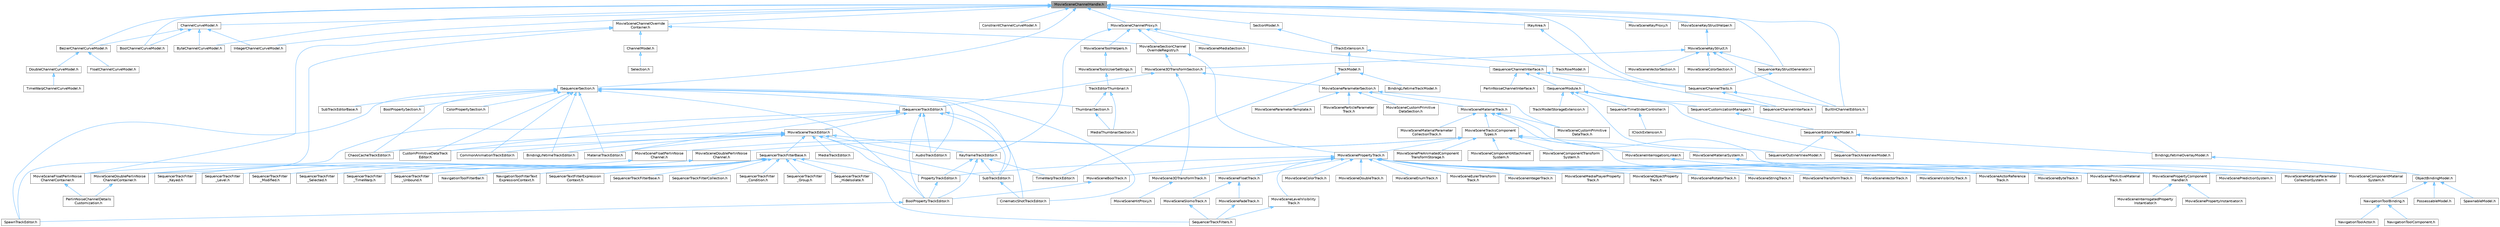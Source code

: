digraph "MovieSceneChannelHandle.h"
{
 // INTERACTIVE_SVG=YES
 // LATEX_PDF_SIZE
  bgcolor="transparent";
  edge [fontname=Helvetica,fontsize=10,labelfontname=Helvetica,labelfontsize=10];
  node [fontname=Helvetica,fontsize=10,shape=box,height=0.2,width=0.4];
  Node1 [id="Node000001",label="MovieSceneChannelHandle.h",height=0.2,width=0.4,color="gray40", fillcolor="grey60", style="filled", fontcolor="black",tooltip=" "];
  Node1 -> Node2 [id="edge1_Node000001_Node000002",dir="back",color="steelblue1",style="solid",tooltip=" "];
  Node2 [id="Node000002",label="BezierChannelCurveModel.h",height=0.2,width=0.4,color="grey40", fillcolor="white", style="filled",URL="$d3/d63/BezierChannelCurveModel_8h.html",tooltip=" "];
  Node2 -> Node3 [id="edge2_Node000002_Node000003",dir="back",color="steelblue1",style="solid",tooltip=" "];
  Node3 [id="Node000003",label="DoubleChannelCurveModel.h",height=0.2,width=0.4,color="grey40", fillcolor="white", style="filled",URL="$d1/d5b/DoubleChannelCurveModel_8h.html",tooltip=" "];
  Node3 -> Node4 [id="edge3_Node000003_Node000004",dir="back",color="steelblue1",style="solid",tooltip=" "];
  Node4 [id="Node000004",label="TimeWarpChannelCurveModel.h",height=0.2,width=0.4,color="grey40", fillcolor="white", style="filled",URL="$d6/d46/TimeWarpChannelCurveModel_8h.html",tooltip=" "];
  Node2 -> Node5 [id="edge4_Node000002_Node000005",dir="back",color="steelblue1",style="solid",tooltip=" "];
  Node5 [id="Node000005",label="FloatChannelCurveModel.h",height=0.2,width=0.4,color="grey40", fillcolor="white", style="filled",URL="$d0/d27/FloatChannelCurveModel_8h.html",tooltip=" "];
  Node1 -> Node6 [id="edge5_Node000001_Node000006",dir="back",color="steelblue1",style="solid",tooltip=" "];
  Node6 [id="Node000006",label="BoolChannelCurveModel.h",height=0.2,width=0.4,color="grey40", fillcolor="white", style="filled",URL="$d0/d51/BoolChannelCurveModel_8h.html",tooltip=" "];
  Node1 -> Node7 [id="edge6_Node000001_Node000007",dir="back",color="steelblue1",style="solid",tooltip=" "];
  Node7 [id="Node000007",label="BuiltInChannelEditors.h",height=0.2,width=0.4,color="grey40", fillcolor="white", style="filled",URL="$df/daf/BuiltInChannelEditors_8h.html",tooltip=" "];
  Node1 -> Node8 [id="edge7_Node000001_Node000008",dir="back",color="steelblue1",style="solid",tooltip=" "];
  Node8 [id="Node000008",label="ByteChannelCurveModel.h",height=0.2,width=0.4,color="grey40", fillcolor="white", style="filled",URL="$d8/d3d/ByteChannelCurveModel_8h.html",tooltip=" "];
  Node1 -> Node9 [id="edge8_Node000001_Node000009",dir="back",color="steelblue1",style="solid",tooltip=" "];
  Node9 [id="Node000009",label="ChannelCurveModel.h",height=0.2,width=0.4,color="grey40", fillcolor="white", style="filled",URL="$de/dfa/ChannelCurveModel_8h.html",tooltip=" "];
  Node9 -> Node2 [id="edge9_Node000009_Node000002",dir="back",color="steelblue1",style="solid",tooltip=" "];
  Node9 -> Node6 [id="edge10_Node000009_Node000006",dir="back",color="steelblue1",style="solid",tooltip=" "];
  Node9 -> Node8 [id="edge11_Node000009_Node000008",dir="back",color="steelblue1",style="solid",tooltip=" "];
  Node9 -> Node10 [id="edge12_Node000009_Node000010",dir="back",color="steelblue1",style="solid",tooltip=" "];
  Node10 [id="Node000010",label="IntegerChannelCurveModel.h",height=0.2,width=0.4,color="grey40", fillcolor="white", style="filled",URL="$df/d26/IntegerChannelCurveModel_8h.html",tooltip=" "];
  Node1 -> Node11 [id="edge13_Node000001_Node000011",dir="back",color="steelblue1",style="solid",tooltip=" "];
  Node11 [id="Node000011",label="ConstraintChannelCurveModel.h",height=0.2,width=0.4,color="grey40", fillcolor="white", style="filled",URL="$d9/d5f/ConstraintChannelCurveModel_8h.html",tooltip=" "];
  Node1 -> Node12 [id="edge14_Node000001_Node000012",dir="back",color="steelblue1",style="solid",tooltip=" "];
  Node12 [id="Node000012",label="IKeyArea.h",height=0.2,width=0.4,color="grey40", fillcolor="white", style="filled",URL="$dc/db5/IKeyArea_8h.html",tooltip=" "];
  Node12 -> Node13 [id="edge15_Node000012_Node000013",dir="back",color="steelblue1",style="solid",tooltip=" "];
  Node13 [id="Node000013",label="SequencerChannelInterface.h",height=0.2,width=0.4,color="grey40", fillcolor="white", style="filled",URL="$da/d51/SequencerChannelInterface_8h.html",tooltip=" "];
  Node1 -> Node14 [id="edge16_Node000001_Node000014",dir="back",color="steelblue1",style="solid",tooltip=" "];
  Node14 [id="Node000014",label="ISequencerSection.h",height=0.2,width=0.4,color="grey40", fillcolor="white", style="filled",URL="$d7/d4b/ISequencerSection_8h.html",tooltip=" "];
  Node14 -> Node15 [id="edge17_Node000014_Node000015",dir="back",color="steelblue1",style="solid",tooltip=" "];
  Node15 [id="Node000015",label="AudioTrackEditor.h",height=0.2,width=0.4,color="grey40", fillcolor="white", style="filled",URL="$dd/d96/AudioTrackEditor_8h.html",tooltip=" "];
  Node14 -> Node16 [id="edge18_Node000014_Node000016",dir="back",color="steelblue1",style="solid",tooltip=" "];
  Node16 [id="Node000016",label="BindingLifetimeTrackEditor.h",height=0.2,width=0.4,color="grey40", fillcolor="white", style="filled",URL="$db/d3c/BindingLifetimeTrackEditor_8h.html",tooltip=" "];
  Node14 -> Node17 [id="edge19_Node000014_Node000017",dir="back",color="steelblue1",style="solid",tooltip=" "];
  Node17 [id="Node000017",label="BoolPropertySection.h",height=0.2,width=0.4,color="grey40", fillcolor="white", style="filled",URL="$d3/da6/BoolPropertySection_8h.html",tooltip=" "];
  Node14 -> Node18 [id="edge20_Node000014_Node000018",dir="back",color="steelblue1",style="solid",tooltip=" "];
  Node18 [id="Node000018",label="BoolPropertyTrackEditor.h",height=0.2,width=0.4,color="grey40", fillcolor="white", style="filled",URL="$db/d07/BoolPropertyTrackEditor_8h.html",tooltip=" "];
  Node18 -> Node19 [id="edge21_Node000018_Node000019",dir="back",color="steelblue1",style="solid",tooltip=" "];
  Node19 [id="Node000019",label="SpawnTrackEditor.h",height=0.2,width=0.4,color="grey40", fillcolor="white", style="filled",URL="$d5/dac/SpawnTrackEditor_8h.html",tooltip=" "];
  Node14 -> Node20 [id="edge22_Node000014_Node000020",dir="back",color="steelblue1",style="solid",tooltip=" "];
  Node20 [id="Node000020",label="ChaosCacheTrackEditor.h",height=0.2,width=0.4,color="grey40", fillcolor="white", style="filled",URL="$db/d36/ChaosCacheTrackEditor_8h.html",tooltip=" "];
  Node14 -> Node21 [id="edge23_Node000014_Node000021",dir="back",color="steelblue1",style="solid",tooltip=" "];
  Node21 [id="Node000021",label="CinematicShotTrackEditor.h",height=0.2,width=0.4,color="grey40", fillcolor="white", style="filled",URL="$d3/d0c/CinematicShotTrackEditor_8h.html",tooltip=" "];
  Node14 -> Node22 [id="edge24_Node000014_Node000022",dir="back",color="steelblue1",style="solid",tooltip=" "];
  Node22 [id="Node000022",label="ColorPropertySection.h",height=0.2,width=0.4,color="grey40", fillcolor="white", style="filled",URL="$d9/d2f/ColorPropertySection_8h.html",tooltip=" "];
  Node14 -> Node23 [id="edge25_Node000014_Node000023",dir="back",color="steelblue1",style="solid",tooltip=" "];
  Node23 [id="Node000023",label="CommonAnimationTrackEditor.h",height=0.2,width=0.4,color="grey40", fillcolor="white", style="filled",URL="$d9/d6e/CommonAnimationTrackEditor_8h.html",tooltip=" "];
  Node14 -> Node24 [id="edge26_Node000014_Node000024",dir="back",color="steelblue1",style="solid",tooltip=" "];
  Node24 [id="Node000024",label="CustomPrimitiveDataTrack\lEditor.h",height=0.2,width=0.4,color="grey40", fillcolor="white", style="filled",URL="$dc/d8f/CustomPrimitiveDataTrackEditor_8h.html",tooltip=" "];
  Node14 -> Node25 [id="edge27_Node000014_Node000025",dir="back",color="steelblue1",style="solid",tooltip=" "];
  Node25 [id="Node000025",label="ISequencerTrackEditor.h",height=0.2,width=0.4,color="grey40", fillcolor="white", style="filled",URL="$df/dca/ISequencerTrackEditor_8h.html",tooltip=" "];
  Node25 -> Node15 [id="edge28_Node000025_Node000015",dir="back",color="steelblue1",style="solid",tooltip=" "];
  Node25 -> Node18 [id="edge29_Node000025_Node000018",dir="back",color="steelblue1",style="solid",tooltip=" "];
  Node25 -> Node21 [id="edge30_Node000025_Node000021",dir="back",color="steelblue1",style="solid",tooltip=" "];
  Node25 -> Node24 [id="edge31_Node000025_Node000024",dir="back",color="steelblue1",style="solid",tooltip=" "];
  Node25 -> Node26 [id="edge32_Node000025_Node000026",dir="back",color="steelblue1",style="solid",tooltip=" "];
  Node26 [id="Node000026",label="MaterialTrackEditor.h",height=0.2,width=0.4,color="grey40", fillcolor="white", style="filled",URL="$d1/d9f/MaterialTrackEditor_8h.html",tooltip=" "];
  Node25 -> Node27 [id="edge33_Node000025_Node000027",dir="back",color="steelblue1",style="solid",tooltip=" "];
  Node27 [id="Node000027",label="MovieSceneTrackEditor.h",height=0.2,width=0.4,color="grey40", fillcolor="white", style="filled",URL="$db/d6c/MovieSceneTrackEditor_8h.html",tooltip=" "];
  Node27 -> Node15 [id="edge34_Node000027_Node000015",dir="back",color="steelblue1",style="solid",tooltip=" "];
  Node27 -> Node16 [id="edge35_Node000027_Node000016",dir="back",color="steelblue1",style="solid",tooltip=" "];
  Node27 -> Node20 [id="edge36_Node000027_Node000020",dir="back",color="steelblue1",style="solid",tooltip=" "];
  Node27 -> Node23 [id="edge37_Node000027_Node000023",dir="back",color="steelblue1",style="solid",tooltip=" "];
  Node27 -> Node24 [id="edge38_Node000027_Node000024",dir="back",color="steelblue1",style="solid",tooltip=" "];
  Node27 -> Node28 [id="edge39_Node000027_Node000028",dir="back",color="steelblue1",style="solid",tooltip=" "];
  Node28 [id="Node000028",label="KeyframeTrackEditor.h",height=0.2,width=0.4,color="grey40", fillcolor="white", style="filled",URL="$dd/d47/KeyframeTrackEditor_8h.html",tooltip=" "];
  Node28 -> Node18 [id="edge40_Node000028_Node000018",dir="back",color="steelblue1",style="solid",tooltip=" "];
  Node28 -> Node29 [id="edge41_Node000028_Node000029",dir="back",color="steelblue1",style="solid",tooltip=" "];
  Node29 [id="Node000029",label="PropertyTrackEditor.h",height=0.2,width=0.4,color="grey40", fillcolor="white", style="filled",URL="$da/d9a/PropertyTrackEditor_8h.html",tooltip=" "];
  Node29 -> Node18 [id="edge42_Node000029_Node000018",dir="back",color="steelblue1",style="solid",tooltip=" "];
  Node28 -> Node30 [id="edge43_Node000028_Node000030",dir="back",color="steelblue1",style="solid",tooltip=" "];
  Node30 [id="Node000030",label="SubTrackEditor.h",height=0.2,width=0.4,color="grey40", fillcolor="white", style="filled",URL="$d8/d5b/SubTrackEditor_8h.html",tooltip=" "];
  Node30 -> Node21 [id="edge44_Node000030_Node000021",dir="back",color="steelblue1",style="solid",tooltip=" "];
  Node28 -> Node31 [id="edge45_Node000028_Node000031",dir="back",color="steelblue1",style="solid",tooltip=" "];
  Node31 [id="Node000031",label="TimeWarpTrackEditor.h",height=0.2,width=0.4,color="grey40", fillcolor="white", style="filled",URL="$dc/d2e/TimeWarpTrackEditor_8h.html",tooltip=" "];
  Node27 -> Node26 [id="edge46_Node000027_Node000026",dir="back",color="steelblue1",style="solid",tooltip=" "];
  Node27 -> Node32 [id="edge47_Node000027_Node000032",dir="back",color="steelblue1",style="solid",tooltip=" "];
  Node32 [id="Node000032",label="MediaTrackEditor.h",height=0.2,width=0.4,color="grey40", fillcolor="white", style="filled",URL="$d0/d41/MediaTrackEditor_8h.html",tooltip=" "];
  Node27 -> Node29 [id="edge48_Node000027_Node000029",dir="back",color="steelblue1",style="solid",tooltip=" "];
  Node27 -> Node33 [id="edge49_Node000027_Node000033",dir="back",color="steelblue1",style="solid",tooltip=" "];
  Node33 [id="Node000033",label="SequencerTrackFilterBase.h",height=0.2,width=0.4,color="grey40", fillcolor="white", style="filled",URL="$d8/def/Filters_2SequencerTrackFilterBase_8h.html",tooltip=" "];
  Node33 -> Node34 [id="edge50_Node000033_Node000034",dir="back",color="steelblue1",style="solid",tooltip=" "];
  Node34 [id="Node000034",label="NavigationToolFilterBar.h",height=0.2,width=0.4,color="grey40", fillcolor="white", style="filled",URL="$df/d14/NavigationToolFilterBar_8h.html",tooltip=" "];
  Node33 -> Node35 [id="edge51_Node000033_Node000035",dir="back",color="steelblue1",style="solid",tooltip=" "];
  Node35 [id="Node000035",label="NavigationToolFilterText\lExpressionContext.h",height=0.2,width=0.4,color="grey40", fillcolor="white", style="filled",URL="$d8/dd2/NavigationToolFilterTextExpressionContext_8h.html",tooltip=" "];
  Node33 -> Node36 [id="edge52_Node000033_Node000036",dir="back",color="steelblue1",style="solid",tooltip=" "];
  Node36 [id="Node000036",label="SequencerTextFilterExpression\lContext.h",height=0.2,width=0.4,color="grey40", fillcolor="white", style="filled",URL="$d0/d9f/SequencerTextFilterExpressionContext_8h.html",tooltip=" "];
  Node33 -> Node37 [id="edge53_Node000033_Node000037",dir="back",color="steelblue1",style="solid",tooltip=" "];
  Node37 [id="Node000037",label="SequencerTrackFilterBase.h",height=0.2,width=0.4,color="grey40", fillcolor="white", style="filled",URL="$d8/d4d/SequencerTrackFilterBase_8h.html",tooltip=" "];
  Node33 -> Node38 [id="edge54_Node000033_Node000038",dir="back",color="steelblue1",style="solid",tooltip=" "];
  Node38 [id="Node000038",label="SequencerTrackFilterCollection.h",height=0.2,width=0.4,color="grey40", fillcolor="white", style="filled",URL="$d8/de2/SequencerTrackFilterCollection_8h.html",tooltip=" "];
  Node33 -> Node39 [id="edge55_Node000033_Node000039",dir="back",color="steelblue1",style="solid",tooltip=" "];
  Node39 [id="Node000039",label="SequencerTrackFilter\l_Condition.h",height=0.2,width=0.4,color="grey40", fillcolor="white", style="filled",URL="$df/d17/SequencerTrackFilter__Condition_8h.html",tooltip=" "];
  Node33 -> Node40 [id="edge56_Node000033_Node000040",dir="back",color="steelblue1",style="solid",tooltip=" "];
  Node40 [id="Node000040",label="SequencerTrackFilter\l_Group.h",height=0.2,width=0.4,color="grey40", fillcolor="white", style="filled",URL="$da/dea/SequencerTrackFilter__Group_8h.html",tooltip=" "];
  Node33 -> Node41 [id="edge57_Node000033_Node000041",dir="back",color="steelblue1",style="solid",tooltip=" "];
  Node41 [id="Node000041",label="SequencerTrackFilter\l_HideIsolate.h",height=0.2,width=0.4,color="grey40", fillcolor="white", style="filled",URL="$d3/d55/SequencerTrackFilter__HideIsolate_8h.html",tooltip=" "];
  Node33 -> Node42 [id="edge58_Node000033_Node000042",dir="back",color="steelblue1",style="solid",tooltip=" "];
  Node42 [id="Node000042",label="SequencerTrackFilter\l_Keyed.h",height=0.2,width=0.4,color="grey40", fillcolor="white", style="filled",URL="$d4/d2d/SequencerTrackFilter__Keyed_8h.html",tooltip=" "];
  Node33 -> Node43 [id="edge59_Node000033_Node000043",dir="back",color="steelblue1",style="solid",tooltip=" "];
  Node43 [id="Node000043",label="SequencerTrackFilter\l_Level.h",height=0.2,width=0.4,color="grey40", fillcolor="white", style="filled",URL="$d2/d6c/SequencerTrackFilter__Level_8h.html",tooltip=" "];
  Node33 -> Node44 [id="edge60_Node000033_Node000044",dir="back",color="steelblue1",style="solid",tooltip=" "];
  Node44 [id="Node000044",label="SequencerTrackFilter\l_Modified.h",height=0.2,width=0.4,color="grey40", fillcolor="white", style="filled",URL="$d0/dd9/SequencerTrackFilter__Modified_8h.html",tooltip=" "];
  Node33 -> Node45 [id="edge61_Node000033_Node000045",dir="back",color="steelblue1",style="solid",tooltip=" "];
  Node45 [id="Node000045",label="SequencerTrackFilter\l_Selected.h",height=0.2,width=0.4,color="grey40", fillcolor="white", style="filled",URL="$dc/d54/SequencerTrackFilter__Selected_8h.html",tooltip=" "];
  Node33 -> Node46 [id="edge62_Node000033_Node000046",dir="back",color="steelblue1",style="solid",tooltip=" "];
  Node46 [id="Node000046",label="SequencerTrackFilter\l_TimeWarp.h",height=0.2,width=0.4,color="grey40", fillcolor="white", style="filled",URL="$d6/dd0/SequencerTrackFilter__TimeWarp_8h.html",tooltip=" "];
  Node33 -> Node47 [id="edge63_Node000033_Node000047",dir="back",color="steelblue1",style="solid",tooltip=" "];
  Node47 [id="Node000047",label="SequencerTrackFilter\l_Unbound.h",height=0.2,width=0.4,color="grey40", fillcolor="white", style="filled",URL="$d0/dd1/SequencerTrackFilter__Unbound_8h.html",tooltip=" "];
  Node33 -> Node48 [id="edge64_Node000033_Node000048",dir="back",color="steelblue1",style="solid",tooltip=" "];
  Node48 [id="Node000048",label="SequencerTrackFilters.h",height=0.2,width=0.4,color="grey40", fillcolor="white", style="filled",URL="$df/d72/SequencerTrackFilters_8h.html",tooltip=" "];
  Node27 -> Node30 [id="edge65_Node000027_Node000030",dir="back",color="steelblue1",style="solid",tooltip=" "];
  Node25 -> Node19 [id="edge66_Node000025_Node000019",dir="back",color="steelblue1",style="solid",tooltip=" "];
  Node25 -> Node30 [id="edge67_Node000025_Node000030",dir="back",color="steelblue1",style="solid",tooltip=" "];
  Node14 -> Node26 [id="edge68_Node000014_Node000026",dir="back",color="steelblue1",style="solid",tooltip=" "];
  Node14 -> Node19 [id="edge69_Node000014_Node000019",dir="back",color="steelblue1",style="solid",tooltip=" "];
  Node14 -> Node30 [id="edge70_Node000014_Node000030",dir="back",color="steelblue1",style="solid",tooltip=" "];
  Node14 -> Node49 [id="edge71_Node000014_Node000049",dir="back",color="steelblue1",style="solid",tooltip=" "];
  Node49 [id="Node000049",label="SubTrackEditorBase.h",height=0.2,width=0.4,color="grey40", fillcolor="white", style="filled",URL="$db/d33/SubTrackEditorBase_8h.html",tooltip=" "];
  Node14 -> Node50 [id="edge72_Node000014_Node000050",dir="back",color="steelblue1",style="solid",tooltip=" "];
  Node50 [id="Node000050",label="ThumbnailSection.h",height=0.2,width=0.4,color="grey40", fillcolor="white", style="filled",URL="$de/daf/ThumbnailSection_8h.html",tooltip=" "];
  Node50 -> Node51 [id="edge73_Node000050_Node000051",dir="back",color="steelblue1",style="solid",tooltip=" "];
  Node51 [id="Node000051",label="MediaThumbnailSection.h",height=0.2,width=0.4,color="grey40", fillcolor="white", style="filled",URL="$d8/dfe/MediaThumbnailSection_8h.html",tooltip=" "];
  Node1 -> Node10 [id="edge74_Node000001_Node000010",dir="back",color="steelblue1",style="solid",tooltip=" "];
  Node1 -> Node52 [id="edge75_Node000001_Node000052",dir="back",color="steelblue1",style="solid",tooltip=" "];
  Node52 [id="Node000052",label="MovieSceneChannelOverride\lContainer.h",height=0.2,width=0.4,color="grey40", fillcolor="white", style="filled",URL="$d1/dd2/MovieSceneChannelOverrideContainer_8h.html",tooltip=" "];
  Node52 -> Node53 [id="edge76_Node000052_Node000053",dir="back",color="steelblue1",style="solid",tooltip=" "];
  Node53 [id="Node000053",label="ChannelModel.h",height=0.2,width=0.4,color="grey40", fillcolor="white", style="filled",URL="$de/d30/ChannelModel_8h.html",tooltip=" "];
  Node53 -> Node54 [id="edge77_Node000053_Node000054",dir="back",color="steelblue1",style="solid",tooltip=" "];
  Node54 [id="Node000054",label="Selection.h",height=0.2,width=0.4,color="grey40", fillcolor="white", style="filled",URL="$dd/dc2/Editor_2Sequencer_2Public_2MVVM_2Selection_2Selection_8h.html",tooltip=" "];
  Node52 -> Node55 [id="edge78_Node000052_Node000055",dir="back",color="steelblue1",style="solid",tooltip=" "];
  Node55 [id="Node000055",label="MovieSceneDoublePerlinNoise\lChannelContainer.h",height=0.2,width=0.4,color="grey40", fillcolor="white", style="filled",URL="$de/dae/MovieSceneDoublePerlinNoiseChannelContainer_8h.html",tooltip=" "];
  Node55 -> Node56 [id="edge79_Node000055_Node000056",dir="back",color="steelblue1",style="solid",tooltip=" "];
  Node56 [id="Node000056",label="PerlinNoiseChannelDetails\lCustomization.h",height=0.2,width=0.4,color="grey40", fillcolor="white", style="filled",URL="$d6/df3/PerlinNoiseChannelDetailsCustomization_8h.html",tooltip=" "];
  Node52 -> Node57 [id="edge80_Node000052_Node000057",dir="back",color="steelblue1",style="solid",tooltip=" "];
  Node57 [id="Node000057",label="MovieSceneFloatPerlinNoise\lChannelContainer.h",height=0.2,width=0.4,color="grey40", fillcolor="white", style="filled",URL="$d6/dcb/MovieSceneFloatPerlinNoiseChannelContainer_8h.html",tooltip=" "];
  Node57 -> Node56 [id="edge81_Node000057_Node000056",dir="back",color="steelblue1",style="solid",tooltip=" "];
  Node52 -> Node58 [id="edge82_Node000052_Node000058",dir="back",color="steelblue1",style="solid",tooltip=" "];
  Node58 [id="Node000058",label="MovieSceneSectionChannel\lOverrideRegistry.h",height=0.2,width=0.4,color="grey40", fillcolor="white", style="filled",URL="$d0/d33/MovieSceneSectionChannelOverrideRegistry_8h.html",tooltip=" "];
  Node58 -> Node59 [id="edge83_Node000058_Node000059",dir="back",color="steelblue1",style="solid",tooltip=" "];
  Node59 [id="Node000059",label="MovieScene3DTransformSection.h",height=0.2,width=0.4,color="grey40", fillcolor="white", style="filled",URL="$de/dab/MovieScene3DTransformSection_8h.html",tooltip=" "];
  Node59 -> Node25 [id="edge84_Node000059_Node000025",dir="back",color="steelblue1",style="solid",tooltip=" "];
  Node59 -> Node60 [id="edge85_Node000059_Node000060",dir="back",color="steelblue1",style="solid",tooltip=" "];
  Node60 [id="Node000060",label="MovieScene3DTransformTrack.h",height=0.2,width=0.4,color="grey40", fillcolor="white", style="filled",URL="$d9/d06/MovieScene3DTransformTrack_8h.html",tooltip=" "];
  Node60 -> Node61 [id="edge86_Node000060_Node000061",dir="back",color="steelblue1",style="solid",tooltip=" "];
  Node61 [id="Node000061",label="MovieSceneHitProxy.h",height=0.2,width=0.4,color="grey40", fillcolor="white", style="filled",URL="$d0/d01/MovieSceneHitProxy_8h.html",tooltip=" "];
  Node59 -> Node62 [id="edge87_Node000059_Node000062",dir="back",color="steelblue1",style="solid",tooltip=" "];
  Node62 [id="Node000062",label="MovieSceneParameterSection.h",height=0.2,width=0.4,color="grey40", fillcolor="white", style="filled",URL="$de/d65/MovieSceneParameterSection_8h.html",tooltip=" "];
  Node62 -> Node63 [id="edge88_Node000062_Node000063",dir="back",color="steelblue1",style="solid",tooltip=" "];
  Node63 [id="Node000063",label="MovieSceneCustomPrimitive\lDataSection.h",height=0.2,width=0.4,color="grey40", fillcolor="white", style="filled",URL="$d2/d78/MovieSceneCustomPrimitiveDataSection_8h.html",tooltip=" "];
  Node62 -> Node64 [id="edge89_Node000062_Node000064",dir="back",color="steelblue1",style="solid",tooltip=" "];
  Node64 [id="Node000064",label="MovieSceneCustomPrimitive\lDataTrack.h",height=0.2,width=0.4,color="grey40", fillcolor="white", style="filled",URL="$db/d39/MovieSceneCustomPrimitiveDataTrack_8h.html",tooltip=" "];
  Node62 -> Node65 [id="edge90_Node000062_Node000065",dir="back",color="steelblue1",style="solid",tooltip=" "];
  Node65 [id="Node000065",label="MovieSceneMaterialTrack.h",height=0.2,width=0.4,color="grey40", fillcolor="white", style="filled",URL="$d8/d92/MovieSceneMaterialTrack_8h.html",tooltip=" "];
  Node65 -> Node66 [id="edge91_Node000065_Node000066",dir="back",color="steelblue1",style="solid",tooltip=" "];
  Node66 [id="Node000066",label="MovieSceneComponentMaterial\lSystem.h",height=0.2,width=0.4,color="grey40", fillcolor="white", style="filled",URL="$d7/d7c/MovieSceneComponentMaterialSystem_8h.html",tooltip=" "];
  Node65 -> Node64 [id="edge92_Node000065_Node000064",dir="back",color="steelblue1",style="solid",tooltip=" "];
  Node65 -> Node67 [id="edge93_Node000065_Node000067",dir="back",color="steelblue1",style="solid",tooltip=" "];
  Node67 [id="Node000067",label="MovieSceneMaterialParameter\lCollectionTrack.h",height=0.2,width=0.4,color="grey40", fillcolor="white", style="filled",URL="$d7/dc8/MovieSceneMaterialParameterCollectionTrack_8h.html",tooltip=" "];
  Node65 -> Node68 [id="edge94_Node000065_Node000068",dir="back",color="steelblue1",style="solid",tooltip=" "];
  Node68 [id="Node000068",label="MovieScenePrimitiveMaterial\lTrack.h",height=0.2,width=0.4,color="grey40", fillcolor="white", style="filled",URL="$dc/dc4/MovieScenePrimitiveMaterialTrack_8h.html",tooltip=" "];
  Node65 -> Node69 [id="edge95_Node000065_Node000069",dir="back",color="steelblue1",style="solid",tooltip=" "];
  Node69 [id="Node000069",label="MovieSceneTracksComponent\lTypes.h",height=0.2,width=0.4,color="grey40", fillcolor="white", style="filled",URL="$d5/d6a/MovieSceneTracksComponentTypes_8h.html",tooltip=" "];
  Node69 -> Node70 [id="edge96_Node000069_Node000070",dir="back",color="steelblue1",style="solid",tooltip=" "];
  Node70 [id="Node000070",label="MovieSceneComponentAttachment\lSystem.h",height=0.2,width=0.4,color="grey40", fillcolor="white", style="filled",URL="$d9/db3/MovieSceneComponentAttachmentSystem_8h.html",tooltip=" "];
  Node69 -> Node71 [id="edge97_Node000069_Node000071",dir="back",color="steelblue1",style="solid",tooltip=" "];
  Node71 [id="Node000071",label="MovieSceneComponentTransform\lSystem.h",height=0.2,width=0.4,color="grey40", fillcolor="white", style="filled",URL="$d1/d3e/MovieSceneComponentTransformSystem_8h.html",tooltip=" "];
  Node69 -> Node72 [id="edge98_Node000069_Node000072",dir="back",color="steelblue1",style="solid",tooltip=" "];
  Node72 [id="Node000072",label="MovieSceneDoublePerlinNoise\lChannel.h",height=0.2,width=0.4,color="grey40", fillcolor="white", style="filled",URL="$d9/d50/MovieSceneDoublePerlinNoiseChannel_8h.html",tooltip=" "];
  Node72 -> Node55 [id="edge99_Node000072_Node000055",dir="back",color="steelblue1",style="solid",tooltip=" "];
  Node69 -> Node73 [id="edge100_Node000069_Node000073",dir="back",color="steelblue1",style="solid",tooltip=" "];
  Node73 [id="Node000073",label="MovieSceneFloatPerlinNoise\lChannel.h",height=0.2,width=0.4,color="grey40", fillcolor="white", style="filled",URL="$d2/d9d/MovieSceneFloatPerlinNoiseChannel_8h.html",tooltip=" "];
  Node73 -> Node57 [id="edge101_Node000073_Node000057",dir="back",color="steelblue1",style="solid",tooltip=" "];
  Node69 -> Node74 [id="edge102_Node000069_Node000074",dir="back",color="steelblue1",style="solid",tooltip=" "];
  Node74 [id="Node000074",label="MovieSceneInterrogationLinker.h",height=0.2,width=0.4,color="grey40", fillcolor="white", style="filled",URL="$d9/d6a/MovieSceneInterrogationLinker_8h.html",tooltip=" "];
  Node74 -> Node75 [id="edge103_Node000074_Node000075",dir="back",color="steelblue1",style="solid",tooltip=" "];
  Node75 [id="Node000075",label="MovieScenePredictionSystem.h",height=0.2,width=0.4,color="grey40", fillcolor="white", style="filled",URL="$dc/d7f/MovieScenePredictionSystem_8h.html",tooltip=" "];
  Node74 -> Node76 [id="edge104_Node000074_Node000076",dir="back",color="steelblue1",style="solid",tooltip=" "];
  Node76 [id="Node000076",label="MovieScenePropertyComponent\lHandler.h",height=0.2,width=0.4,color="grey40", fillcolor="white", style="filled",URL="$d1/d1c/MovieScenePropertyComponentHandler_8h.html",tooltip=" "];
  Node76 -> Node77 [id="edge105_Node000076_Node000077",dir="back",color="steelblue1",style="solid",tooltip=" "];
  Node77 [id="Node000077",label="MovieSceneInterrogatedProperty\lInstantiator.h",height=0.2,width=0.4,color="grey40", fillcolor="white", style="filled",URL="$df/d43/MovieSceneInterrogatedPropertyInstantiator_8h.html",tooltip=" "];
  Node76 -> Node78 [id="edge106_Node000076_Node000078",dir="back",color="steelblue1",style="solid",tooltip=" "];
  Node78 [id="Node000078",label="MovieScenePropertyInstantiator.h",height=0.2,width=0.4,color="grey40", fillcolor="white", style="filled",URL="$d2/ddc/MovieScenePropertyInstantiator_8h.html",tooltip=" "];
  Node69 -> Node79 [id="edge107_Node000069_Node000079",dir="back",color="steelblue1",style="solid",tooltip=" "];
  Node79 [id="Node000079",label="MovieSceneMaterialSystem.h",height=0.2,width=0.4,color="grey40", fillcolor="white", style="filled",URL="$d2/d2f/MovieSceneMaterialSystem_8h.html",tooltip=" "];
  Node79 -> Node66 [id="edge108_Node000079_Node000066",dir="back",color="steelblue1",style="solid",tooltip=" "];
  Node79 -> Node80 [id="edge109_Node000079_Node000080",dir="back",color="steelblue1",style="solid",tooltip=" "];
  Node80 [id="Node000080",label="MovieSceneMaterialParameter\lCollectionSystem.h",height=0.2,width=0.4,color="grey40", fillcolor="white", style="filled",URL="$d4/d18/MovieSceneMaterialParameterCollectionSystem_8h.html",tooltip=" "];
  Node69 -> Node81 [id="edge110_Node000069_Node000081",dir="back",color="steelblue1",style="solid",tooltip=" "];
  Node81 [id="Node000081",label="MovieScenePreAnimatedComponent\lTransformStorage.h",height=0.2,width=0.4,color="grey40", fillcolor="white", style="filled",URL="$d9/d84/MovieScenePreAnimatedComponentTransformStorage_8h.html",tooltip=" "];
  Node69 -> Node82 [id="edge111_Node000069_Node000082",dir="back",color="steelblue1",style="solid",tooltip=" "];
  Node82 [id="Node000082",label="MovieScenePropertyTrack.h",height=0.2,width=0.4,color="grey40", fillcolor="white", style="filled",URL="$da/d0c/MovieScenePropertyTrack_8h.html",tooltip=" "];
  Node82 -> Node60 [id="edge112_Node000082_Node000060",dir="back",color="steelblue1",style="solid",tooltip=" "];
  Node82 -> Node83 [id="edge113_Node000082_Node000083",dir="back",color="steelblue1",style="solid",tooltip=" "];
  Node83 [id="Node000083",label="MovieSceneActorReference\lTrack.h",height=0.2,width=0.4,color="grey40", fillcolor="white", style="filled",URL="$d9/d9b/MovieSceneActorReferenceTrack_8h.html",tooltip=" "];
  Node82 -> Node84 [id="edge114_Node000082_Node000084",dir="back",color="steelblue1",style="solid",tooltip=" "];
  Node84 [id="Node000084",label="MovieSceneBoolTrack.h",height=0.2,width=0.4,color="grey40", fillcolor="white", style="filled",URL="$d7/ddf/MovieSceneBoolTrack_8h.html",tooltip=" "];
  Node84 -> Node18 [id="edge115_Node000084_Node000018",dir="back",color="steelblue1",style="solid",tooltip=" "];
  Node82 -> Node85 [id="edge116_Node000082_Node000085",dir="back",color="steelblue1",style="solid",tooltip=" "];
  Node85 [id="Node000085",label="MovieSceneByteTrack.h",height=0.2,width=0.4,color="grey40", fillcolor="white", style="filled",URL="$dc/d79/MovieSceneByteTrack_8h.html",tooltip=" "];
  Node82 -> Node86 [id="edge117_Node000082_Node000086",dir="back",color="steelblue1",style="solid",tooltip=" "];
  Node86 [id="Node000086",label="MovieSceneColorTrack.h",height=0.2,width=0.4,color="grey40", fillcolor="white", style="filled",URL="$d8/df9/MovieSceneColorTrack_8h.html",tooltip=" "];
  Node82 -> Node87 [id="edge118_Node000082_Node000087",dir="back",color="steelblue1",style="solid",tooltip=" "];
  Node87 [id="Node000087",label="MovieSceneDoubleTrack.h",height=0.2,width=0.4,color="grey40", fillcolor="white", style="filled",URL="$de/d31/MovieSceneDoubleTrack_8h.html",tooltip=" "];
  Node82 -> Node88 [id="edge119_Node000082_Node000088",dir="back",color="steelblue1",style="solid",tooltip=" "];
  Node88 [id="Node000088",label="MovieSceneEnumTrack.h",height=0.2,width=0.4,color="grey40", fillcolor="white", style="filled",URL="$d6/d95/MovieSceneEnumTrack_8h.html",tooltip=" "];
  Node82 -> Node89 [id="edge120_Node000082_Node000089",dir="back",color="steelblue1",style="solid",tooltip=" "];
  Node89 [id="Node000089",label="MovieSceneEulerTransform\lTrack.h",height=0.2,width=0.4,color="grey40", fillcolor="white", style="filled",URL="$d7/d3a/MovieSceneEulerTransformTrack_8h.html",tooltip=" "];
  Node82 -> Node90 [id="edge121_Node000082_Node000090",dir="back",color="steelblue1",style="solid",tooltip=" "];
  Node90 [id="Node000090",label="MovieSceneFloatTrack.h",height=0.2,width=0.4,color="grey40", fillcolor="white", style="filled",URL="$dc/d88/MovieSceneFloatTrack_8h.html",tooltip=" "];
  Node90 -> Node91 [id="edge122_Node000090_Node000091",dir="back",color="steelblue1",style="solid",tooltip=" "];
  Node91 [id="Node000091",label="MovieSceneFadeTrack.h",height=0.2,width=0.4,color="grey40", fillcolor="white", style="filled",URL="$d3/dd6/MovieSceneFadeTrack_8h.html",tooltip=" "];
  Node91 -> Node48 [id="edge123_Node000091_Node000048",dir="back",color="steelblue1",style="solid",tooltip=" "];
  Node90 -> Node92 [id="edge124_Node000090_Node000092",dir="back",color="steelblue1",style="solid",tooltip=" "];
  Node92 [id="Node000092",label="MovieSceneSlomoTrack.h",height=0.2,width=0.4,color="grey40", fillcolor="white", style="filled",URL="$d3/d88/MovieSceneSlomoTrack_8h.html",tooltip=" "];
  Node92 -> Node48 [id="edge125_Node000092_Node000048",dir="back",color="steelblue1",style="solid",tooltip=" "];
  Node82 -> Node93 [id="edge126_Node000082_Node000093",dir="back",color="steelblue1",style="solid",tooltip=" "];
  Node93 [id="Node000093",label="MovieSceneIntegerTrack.h",height=0.2,width=0.4,color="grey40", fillcolor="white", style="filled",URL="$d9/d1a/MovieSceneIntegerTrack_8h.html",tooltip=" "];
  Node82 -> Node94 [id="edge127_Node000082_Node000094",dir="back",color="steelblue1",style="solid",tooltip=" "];
  Node94 [id="Node000094",label="MovieSceneLevelVisibility\lTrack.h",height=0.2,width=0.4,color="grey40", fillcolor="white", style="filled",URL="$d8/dae/MovieSceneLevelVisibilityTrack_8h.html",tooltip=" "];
  Node94 -> Node48 [id="edge128_Node000094_Node000048",dir="back",color="steelblue1",style="solid",tooltip=" "];
  Node82 -> Node95 [id="edge129_Node000082_Node000095",dir="back",color="steelblue1",style="solid",tooltip=" "];
  Node95 [id="Node000095",label="MovieSceneMediaPlayerProperty\lTrack.h",height=0.2,width=0.4,color="grey40", fillcolor="white", style="filled",URL="$d4/da1/MovieSceneMediaPlayerPropertyTrack_8h.html",tooltip=" "];
  Node82 -> Node96 [id="edge130_Node000082_Node000096",dir="back",color="steelblue1",style="solid",tooltip=" "];
  Node96 [id="Node000096",label="MovieSceneObjectProperty\lTrack.h",height=0.2,width=0.4,color="grey40", fillcolor="white", style="filled",URL="$dc/da9/MovieSceneObjectPropertyTrack_8h.html",tooltip=" "];
  Node82 -> Node68 [id="edge131_Node000082_Node000068",dir="back",color="steelblue1",style="solid",tooltip=" "];
  Node82 -> Node97 [id="edge132_Node000082_Node000097",dir="back",color="steelblue1",style="solid",tooltip=" "];
  Node97 [id="Node000097",label="MovieSceneRotatorTrack.h",height=0.2,width=0.4,color="grey40", fillcolor="white", style="filled",URL="$d3/d8f/MovieSceneRotatorTrack_8h.html",tooltip=" "];
  Node82 -> Node98 [id="edge133_Node000082_Node000098",dir="back",color="steelblue1",style="solid",tooltip=" "];
  Node98 [id="Node000098",label="MovieSceneStringTrack.h",height=0.2,width=0.4,color="grey40", fillcolor="white", style="filled",URL="$dd/d54/MovieSceneStringTrack_8h.html",tooltip=" "];
  Node82 -> Node99 [id="edge134_Node000082_Node000099",dir="back",color="steelblue1",style="solid",tooltip=" "];
  Node99 [id="Node000099",label="MovieSceneTransformTrack.h",height=0.2,width=0.4,color="grey40", fillcolor="white", style="filled",URL="$df/d57/MovieSceneTransformTrack_8h.html",tooltip=" "];
  Node82 -> Node100 [id="edge135_Node000082_Node000100",dir="back",color="steelblue1",style="solid",tooltip=" "];
  Node100 [id="Node000100",label="MovieSceneVectorTrack.h",height=0.2,width=0.4,color="grey40", fillcolor="white", style="filled",URL="$d8/d5e/MovieSceneVectorTrack_8h.html",tooltip=" "];
  Node82 -> Node101 [id="edge136_Node000082_Node000101",dir="back",color="steelblue1",style="solid",tooltip=" "];
  Node101 [id="Node000101",label="MovieSceneVisibilityTrack.h",height=0.2,width=0.4,color="grey40", fillcolor="white", style="filled",URL="$dd/d5e/MovieSceneVisibilityTrack_8h.html",tooltip=" "];
  Node82 -> Node29 [id="edge137_Node000082_Node000029",dir="back",color="steelblue1",style="solid",tooltip=" "];
  Node62 -> Node102 [id="edge138_Node000062_Node000102",dir="back",color="steelblue1",style="solid",tooltip=" "];
  Node102 [id="Node000102",label="MovieSceneParameterTemplate.h",height=0.2,width=0.4,color="grey40", fillcolor="white", style="filled",URL="$d9/df3/MovieSceneParameterTemplate_8h.html",tooltip=" "];
  Node62 -> Node103 [id="edge139_Node000062_Node000103",dir="back",color="steelblue1",style="solid",tooltip=" "];
  Node103 [id="Node000103",label="MovieSceneParticleParameter\lTrack.h",height=0.2,width=0.4,color="grey40", fillcolor="white", style="filled",URL="$d2/d09/MovieSceneParticleParameterTrack_8h.html",tooltip=" "];
  Node58 -> Node82 [id="edge140_Node000058_Node000082",dir="back",color="steelblue1",style="solid",tooltip=" "];
  Node1 -> Node104 [id="edge141_Node000001_Node000104",dir="back",color="steelblue1",style="solid",tooltip=" "];
  Node104 [id="Node000104",label="MovieSceneChannelProxy.h",height=0.2,width=0.4,color="grey40", fillcolor="white", style="filled",URL="$d8/dea/MovieSceneChannelProxy_8h.html",tooltip=" "];
  Node104 -> Node105 [id="edge142_Node000104_Node000105",dir="back",color="steelblue1",style="solid",tooltip=" "];
  Node105 [id="Node000105",label="ISequencerChannelInterface.h",height=0.2,width=0.4,color="grey40", fillcolor="white", style="filled",URL="$d0/dd3/ISequencerChannelInterface_8h.html",tooltip=" "];
  Node105 -> Node106 [id="edge143_Node000105_Node000106",dir="back",color="steelblue1",style="solid",tooltip=" "];
  Node106 [id="Node000106",label="ISequencerModule.h",height=0.2,width=0.4,color="grey40", fillcolor="white", style="filled",URL="$d7/d3b/ISequencerModule_8h.html",tooltip=" "];
  Node106 -> Node107 [id="edge144_Node000106_Node000107",dir="back",color="steelblue1",style="solid",tooltip=" "];
  Node107 [id="Node000107",label="SequencerCustomizationManager.h",height=0.2,width=0.4,color="grey40", fillcolor="white", style="filled",URL="$dd/dea/SequencerCustomizationManager_8h.html",tooltip=" "];
  Node107 -> Node108 [id="edge145_Node000107_Node000108",dir="back",color="steelblue1",style="solid",tooltip=" "];
  Node108 [id="Node000108",label="SequencerEditorViewModel.h",height=0.2,width=0.4,color="grey40", fillcolor="white", style="filled",URL="$da/d57/SequencerEditorViewModel_8h.html",tooltip=" "];
  Node108 -> Node109 [id="edge146_Node000108_Node000109",dir="back",color="steelblue1",style="solid",tooltip=" "];
  Node109 [id="Node000109",label="BindingLifetimeOverlayModel.h",height=0.2,width=0.4,color="grey40", fillcolor="white", style="filled",URL="$d2/d69/BindingLifetimeOverlayModel_8h.html",tooltip=" "];
  Node109 -> Node110 [id="edge147_Node000109_Node000110",dir="back",color="steelblue1",style="solid",tooltip=" "];
  Node110 [id="Node000110",label="ObjectBindingModel.h",height=0.2,width=0.4,color="grey40", fillcolor="white", style="filled",URL="$de/dbc/ObjectBindingModel_8h.html",tooltip=" "];
  Node110 -> Node111 [id="edge148_Node000110_Node000111",dir="back",color="steelblue1",style="solid",tooltip=" "];
  Node111 [id="Node000111",label="NavigationToolBinding.h",height=0.2,width=0.4,color="grey40", fillcolor="white", style="filled",URL="$d0/db5/NavigationToolBinding_8h.html",tooltip=" "];
  Node111 -> Node112 [id="edge149_Node000111_Node000112",dir="back",color="steelblue1",style="solid",tooltip=" "];
  Node112 [id="Node000112",label="NavigationToolActor.h",height=0.2,width=0.4,color="grey40", fillcolor="white", style="filled",URL="$d6/da8/NavigationToolActor_8h.html",tooltip=" "];
  Node111 -> Node113 [id="edge150_Node000111_Node000113",dir="back",color="steelblue1",style="solid",tooltip=" "];
  Node113 [id="Node000113",label="NavigationToolComponent.h",height=0.2,width=0.4,color="grey40", fillcolor="white", style="filled",URL="$d7/dfc/NavigationToolComponent_8h.html",tooltip=" "];
  Node110 -> Node114 [id="edge151_Node000110_Node000114",dir="back",color="steelblue1",style="solid",tooltip=" "];
  Node114 [id="Node000114",label="PossessableModel.h",height=0.2,width=0.4,color="grey40", fillcolor="white", style="filled",URL="$d5/d01/PossessableModel_8h.html",tooltip=" "];
  Node110 -> Node115 [id="edge152_Node000110_Node000115",dir="back",color="steelblue1",style="solid",tooltip=" "];
  Node115 [id="Node000115",label="SpawnableModel.h",height=0.2,width=0.4,color="grey40", fillcolor="white", style="filled",URL="$d0/dd5/SpawnableModel_8h.html",tooltip=" "];
  Node108 -> Node116 [id="edge153_Node000108_Node000116",dir="back",color="steelblue1",style="solid",tooltip=" "];
  Node116 [id="Node000116",label="SequencerOutlinerViewModel.h",height=0.2,width=0.4,color="grey40", fillcolor="white", style="filled",URL="$da/d12/SequencerOutlinerViewModel_8h.html",tooltip=" "];
  Node108 -> Node117 [id="edge154_Node000108_Node000117",dir="back",color="steelblue1",style="solid",tooltip=" "];
  Node117 [id="Node000117",label="SequencerTrackAreaViewModel.h",height=0.2,width=0.4,color="grey40", fillcolor="white", style="filled",URL="$d9/dd2/SequencerTrackAreaViewModel_8h.html",tooltip=" "];
  Node106 -> Node116 [id="edge155_Node000106_Node000116",dir="back",color="steelblue1",style="solid",tooltip=" "];
  Node106 -> Node118 [id="edge156_Node000106_Node000118",dir="back",color="steelblue1",style="solid",tooltip=" "];
  Node118 [id="Node000118",label="SequencerTimeSliderController.h",height=0.2,width=0.4,color="grey40", fillcolor="white", style="filled",URL="$d3/d54/SequencerTimeSliderController_8h.html",tooltip=" "];
  Node118 -> Node119 [id="edge157_Node000118_Node000119",dir="back",color="steelblue1",style="solid",tooltip=" "];
  Node119 [id="Node000119",label="IClockExtension.h",height=0.2,width=0.4,color="grey40", fillcolor="white", style="filled",URL="$d1/d52/IClockExtension_8h.html",tooltip=" "];
  Node106 -> Node117 [id="edge158_Node000106_Node000117",dir="back",color="steelblue1",style="solid",tooltip=" "];
  Node106 -> Node120 [id="edge159_Node000106_Node000120",dir="back",color="steelblue1",style="solid",tooltip=" "];
  Node120 [id="Node000120",label="TrackModelStorageExtension.h",height=0.2,width=0.4,color="grey40", fillcolor="white", style="filled",URL="$d8/d98/TrackModelStorageExtension_8h.html",tooltip=" "];
  Node105 -> Node121 [id="edge160_Node000105_Node000121",dir="back",color="steelblue1",style="solid",tooltip=" "];
  Node121 [id="Node000121",label="PerlinNoiseChannelInterface.h",height=0.2,width=0.4,color="grey40", fillcolor="white", style="filled",URL="$d5/dc1/PerlinNoiseChannelInterface_8h.html",tooltip=" "];
  Node105 -> Node13 [id="edge161_Node000105_Node000013",dir="back",color="steelblue1",style="solid",tooltip=" "];
  Node105 -> Node122 [id="edge162_Node000105_Node000122",dir="back",color="steelblue1",style="solid",tooltip=" "];
  Node122 [id="Node000122",label="SequencerChannelTraits.h",height=0.2,width=0.4,color="grey40", fillcolor="white", style="filled",URL="$d6/db9/SequencerChannelTraits_8h.html",tooltip=" "];
  Node122 -> Node7 [id="edge163_Node000122_Node000007",dir="back",color="steelblue1",style="solid",tooltip=" "];
  Node122 -> Node13 [id="edge164_Node000122_Node000013",dir="back",color="steelblue1",style="solid",tooltip=" "];
  Node104 -> Node28 [id="edge165_Node000104_Node000028",dir="back",color="steelblue1",style="solid",tooltip=" "];
  Node104 -> Node123 [id="edge166_Node000104_Node000123",dir="back",color="steelblue1",style="solid",tooltip=" "];
  Node123 [id="Node000123",label="MovieSceneMediaSection.h",height=0.2,width=0.4,color="grey40", fillcolor="white", style="filled",URL="$d2/df2/MovieSceneMediaSection_8h.html",tooltip=" "];
  Node104 -> Node58 [id="edge167_Node000104_Node000058",dir="back",color="steelblue1",style="solid",tooltip=" "];
  Node104 -> Node124 [id="edge168_Node000104_Node000124",dir="back",color="steelblue1",style="solid",tooltip=" "];
  Node124 [id="Node000124",label="MovieSceneToolHelpers.h",height=0.2,width=0.4,color="grey40", fillcolor="white", style="filled",URL="$d4/d0e/MovieSceneToolHelpers_8h.html",tooltip=" "];
  Node124 -> Node125 [id="edge169_Node000124_Node000125",dir="back",color="steelblue1",style="solid",tooltip=" "];
  Node125 [id="Node000125",label="MovieSceneToolsUserSettings.h",height=0.2,width=0.4,color="grey40", fillcolor="white", style="filled",URL="$d5/dab/MovieSceneToolsUserSettings_8h.html",tooltip=" "];
  Node125 -> Node126 [id="edge170_Node000125_Node000126",dir="back",color="steelblue1",style="solid",tooltip=" "];
  Node126 [id="Node000126",label="TrackEditorThumbnail.h",height=0.2,width=0.4,color="grey40", fillcolor="white", style="filled",URL="$d6/d44/TrackEditorThumbnail_8h.html",tooltip=" "];
  Node126 -> Node51 [id="edge171_Node000126_Node000051",dir="back",color="steelblue1",style="solid",tooltip=" "];
  Node126 -> Node50 [id="edge172_Node000126_Node000050",dir="back",color="steelblue1",style="solid",tooltip=" "];
  Node1 -> Node127 [id="edge173_Node000001_Node000127",dir="back",color="steelblue1",style="solid",tooltip=" "];
  Node127 [id="Node000127",label="MovieSceneKeyProxy.h",height=0.2,width=0.4,color="grey40", fillcolor="white", style="filled",URL="$de/d45/MovieSceneKeyProxy_8h.html",tooltip=" "];
  Node1 -> Node128 [id="edge174_Node000001_Node000128",dir="back",color="steelblue1",style="solid",tooltip=" "];
  Node128 [id="Node000128",label="MovieSceneKeyStructHelper.h",height=0.2,width=0.4,color="grey40", fillcolor="white", style="filled",URL="$dc/d5c/MovieSceneKeyStructHelper_8h.html",tooltip=" "];
  Node128 -> Node129 [id="edge175_Node000128_Node000129",dir="back",color="steelblue1",style="solid",tooltip=" "];
  Node129 [id="Node000129",label="MovieSceneKeyStruct.h",height=0.2,width=0.4,color="grey40", fillcolor="white", style="filled",URL="$d5/d85/MovieSceneKeyStruct_8h.html",tooltip=" "];
  Node129 -> Node7 [id="edge176_Node000129_Node000007",dir="back",color="steelblue1",style="solid",tooltip=" "];
  Node129 -> Node59 [id="edge177_Node000129_Node000059",dir="back",color="steelblue1",style="solid",tooltip=" "];
  Node129 -> Node130 [id="edge178_Node000129_Node000130",dir="back",color="steelblue1",style="solid",tooltip=" "];
  Node130 [id="Node000130",label="MovieSceneColorSection.h",height=0.2,width=0.4,color="grey40", fillcolor="white", style="filled",URL="$dd/dd4/MovieSceneColorSection_8h.html",tooltip=" "];
  Node129 -> Node131 [id="edge179_Node000129_Node000131",dir="back",color="steelblue1",style="solid",tooltip=" "];
  Node131 [id="Node000131",label="MovieSceneVectorSection.h",height=0.2,width=0.4,color="grey40", fillcolor="white", style="filled",URL="$d6/d29/MovieSceneVectorSection_8h.html",tooltip=" "];
  Node129 -> Node132 [id="edge180_Node000129_Node000132",dir="back",color="steelblue1",style="solid",tooltip=" "];
  Node132 [id="Node000132",label="SequencerKeyStructGenerator.h",height=0.2,width=0.4,color="grey40", fillcolor="white", style="filled",URL="$d1/df1/SequencerKeyStructGenerator_8h.html",tooltip=" "];
  Node132 -> Node122 [id="edge181_Node000132_Node000122",dir="back",color="steelblue1",style="solid",tooltip=" "];
  Node1 -> Node133 [id="edge182_Node000001_Node000133",dir="back",color="steelblue1",style="solid",tooltip=" "];
  Node133 [id="Node000133",label="SectionModel.h",height=0.2,width=0.4,color="grey40", fillcolor="white", style="filled",URL="$d7/d0c/SectionModel_8h.html",tooltip=" "];
  Node133 -> Node134 [id="edge183_Node000133_Node000134",dir="back",color="steelblue1",style="solid",tooltip=" "];
  Node134 [id="Node000134",label="ITrackExtension.h",height=0.2,width=0.4,color="grey40", fillcolor="white", style="filled",URL="$d4/d09/ITrackExtension_8h.html",tooltip=" "];
  Node134 -> Node135 [id="edge184_Node000134_Node000135",dir="back",color="steelblue1",style="solid",tooltip=" "];
  Node135 [id="Node000135",label="TrackModel.h",height=0.2,width=0.4,color="grey40", fillcolor="white", style="filled",URL="$db/d94/TrackModel_8h.html",tooltip=" "];
  Node135 -> Node136 [id="edge185_Node000135_Node000136",dir="back",color="steelblue1",style="solid",tooltip=" "];
  Node136 [id="Node000136",label="BindingLifetimeTrackModel.h",height=0.2,width=0.4,color="grey40", fillcolor="white", style="filled",URL="$d5/d30/BindingLifetimeTrackModel_8h.html",tooltip=" "];
  Node135 -> Node31 [id="edge186_Node000135_Node000031",dir="back",color="steelblue1",style="solid",tooltip=" "];
  Node134 -> Node137 [id="edge187_Node000134_Node000137",dir="back",color="steelblue1",style="solid",tooltip=" "];
  Node137 [id="Node000137",label="TrackRowModel.h",height=0.2,width=0.4,color="grey40", fillcolor="white", style="filled",URL="$d8/db5/TrackRowModel_8h.html",tooltip=" "];
  Node1 -> Node122 [id="edge188_Node000001_Node000122",dir="back",color="steelblue1",style="solid",tooltip=" "];
  Node1 -> Node132 [id="edge189_Node000001_Node000132",dir="back",color="steelblue1",style="solid",tooltip=" "];
}
